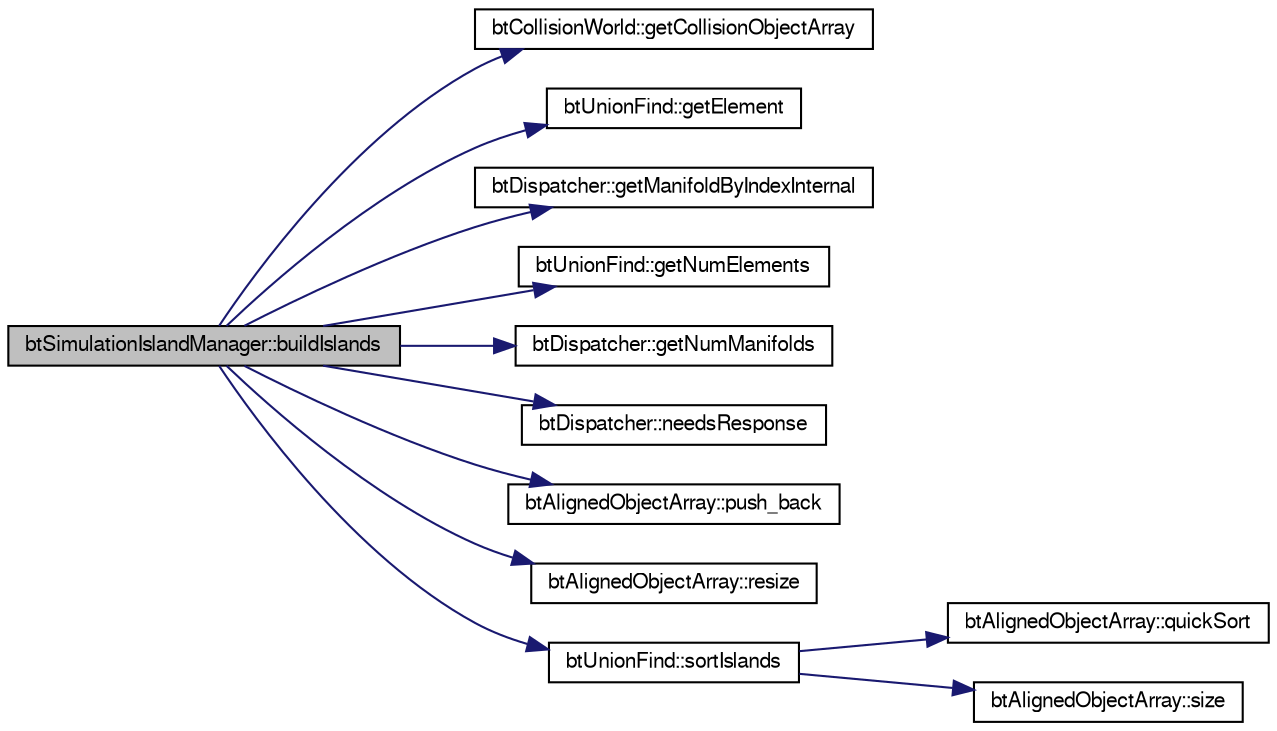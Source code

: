 digraph G
{
  bgcolor="transparent";
  edge [fontname="FreeSans",fontsize=10,labelfontname="FreeSans",labelfontsize=10];
  node [fontname="FreeSans",fontsize=10,shape=record];
  rankdir=LR;
  Node1 [label="btSimulationIslandManager::buildIslands",height=0.2,width=0.4,color="black", fillcolor="grey75", style="filled" fontcolor="black"];
  Node1 -> Node2 [color="midnightblue",fontsize=10,style="solid"];
  Node2 [label="btCollisionWorld::getCollisionObjectArray",height=0.2,width=0.4,color="black",URL="$classbt_collision_world.html#43e878669b2e755992acc41fad1cda30"];
  Node1 -> Node3 [color="midnightblue",fontsize=10,style="solid"];
  Node3 [label="btUnionFind::getElement",height=0.2,width=0.4,color="black",URL="$classbt_union_find.html#b9c9ac633e6a3a43f90da29845b92bd3"];
  Node1 -> Node4 [color="midnightblue",fontsize=10,style="solid"];
  Node4 [label="btDispatcher::getManifoldByIndexInternal",height=0.2,width=0.4,color="black",URL="$classbt_dispatcher.html#39b0732750f15f48d2e8faa2de18d4e0"];
  Node1 -> Node5 [color="midnightblue",fontsize=10,style="solid"];
  Node5 [label="btUnionFind::getNumElements",height=0.2,width=0.4,color="black",URL="$classbt_union_find.html#89310eac5261eaa57051d1b4990605c8"];
  Node1 -> Node6 [color="midnightblue",fontsize=10,style="solid"];
  Node6 [label="btDispatcher::getNumManifolds",height=0.2,width=0.4,color="black",URL="$classbt_dispatcher.html#0c94a046ac053c226d43211c5379c31f"];
  Node1 -> Node7 [color="midnightblue",fontsize=10,style="solid"];
  Node7 [label="btDispatcher::needsResponse",height=0.2,width=0.4,color="black",URL="$classbt_dispatcher.html#a3ac9c7d70da34e5647da1018880624d"];
  Node1 -> Node8 [color="midnightblue",fontsize=10,style="solid"];
  Node8 [label="btAlignedObjectArray::push_back",height=0.2,width=0.4,color="black",URL="$classbt_aligned_object_array.html#d61e10166e2c00f487095d3482b9edd1"];
  Node1 -> Node9 [color="midnightblue",fontsize=10,style="solid"];
  Node9 [label="btAlignedObjectArray::resize",height=0.2,width=0.4,color="black",URL="$classbt_aligned_object_array.html#6a48cd9cb91d0cfa50ee1c70ef485190"];
  Node1 -> Node10 [color="midnightblue",fontsize=10,style="solid"];
  Node10 [label="btUnionFind::sortIslands",height=0.2,width=0.4,color="black",URL="$classbt_union_find.html#8bf4647f84d20b033e0d0a7188f3b798"];
  Node10 -> Node11 [color="midnightblue",fontsize=10,style="solid"];
  Node11 [label="btAlignedObjectArray::quickSort",height=0.2,width=0.4,color="black",URL="$classbt_aligned_object_array.html#228f2a824ac397c1de311a9c2b775dc4"];
  Node10 -> Node12 [color="midnightblue",fontsize=10,style="solid"];
  Node12 [label="btAlignedObjectArray::size",height=0.2,width=0.4,color="black",URL="$classbt_aligned_object_array.html#6bdd14c7599ecb95e8d83dd5a715f9b7",tooltip="return the number of elements in the array"];
}
